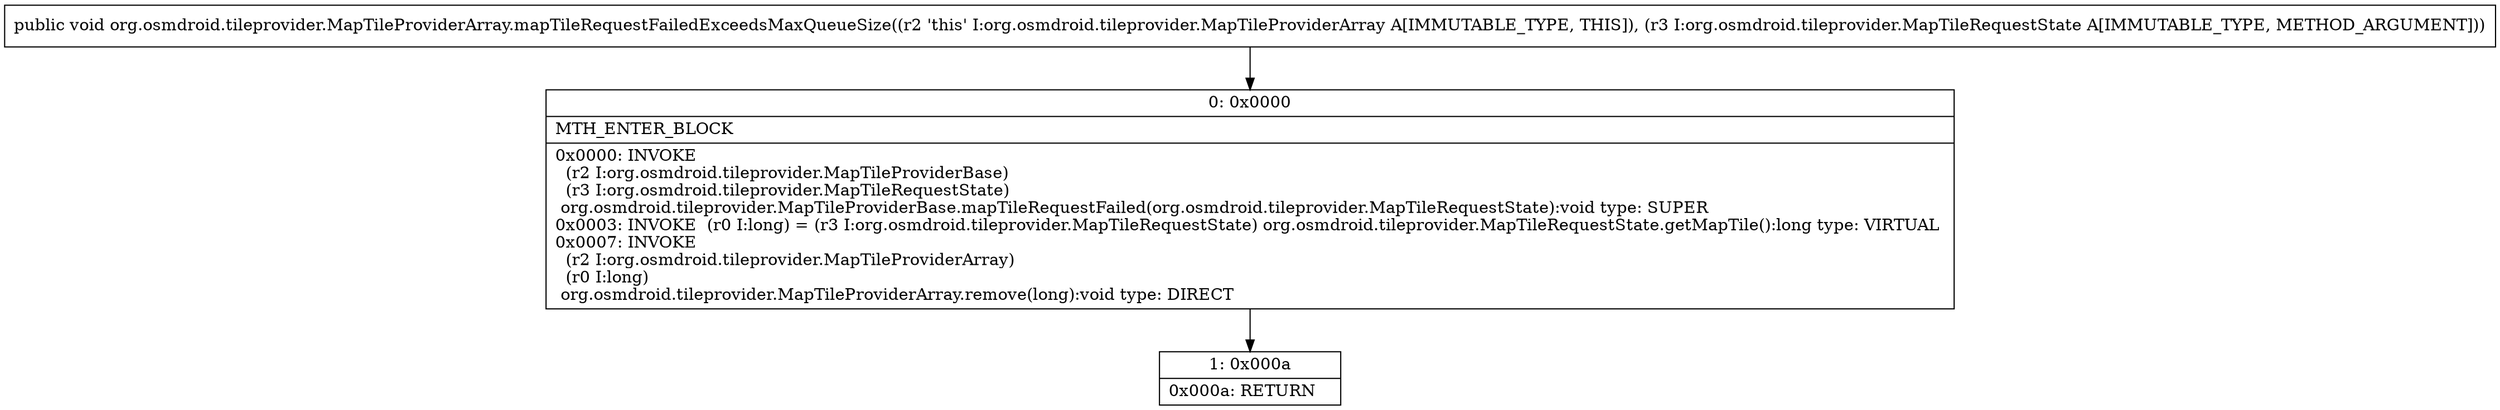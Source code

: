 digraph "CFG fororg.osmdroid.tileprovider.MapTileProviderArray.mapTileRequestFailedExceedsMaxQueueSize(Lorg\/osmdroid\/tileprovider\/MapTileRequestState;)V" {
Node_0 [shape=record,label="{0\:\ 0x0000|MTH_ENTER_BLOCK\l|0x0000: INVOKE  \l  (r2 I:org.osmdroid.tileprovider.MapTileProviderBase)\l  (r3 I:org.osmdroid.tileprovider.MapTileRequestState)\l org.osmdroid.tileprovider.MapTileProviderBase.mapTileRequestFailed(org.osmdroid.tileprovider.MapTileRequestState):void type: SUPER \l0x0003: INVOKE  (r0 I:long) = (r3 I:org.osmdroid.tileprovider.MapTileRequestState) org.osmdroid.tileprovider.MapTileRequestState.getMapTile():long type: VIRTUAL \l0x0007: INVOKE  \l  (r2 I:org.osmdroid.tileprovider.MapTileProviderArray)\l  (r0 I:long)\l org.osmdroid.tileprovider.MapTileProviderArray.remove(long):void type: DIRECT \l}"];
Node_1 [shape=record,label="{1\:\ 0x000a|0x000a: RETURN   \l}"];
MethodNode[shape=record,label="{public void org.osmdroid.tileprovider.MapTileProviderArray.mapTileRequestFailedExceedsMaxQueueSize((r2 'this' I:org.osmdroid.tileprovider.MapTileProviderArray A[IMMUTABLE_TYPE, THIS]), (r3 I:org.osmdroid.tileprovider.MapTileRequestState A[IMMUTABLE_TYPE, METHOD_ARGUMENT])) }"];
MethodNode -> Node_0;
Node_0 -> Node_1;
}

